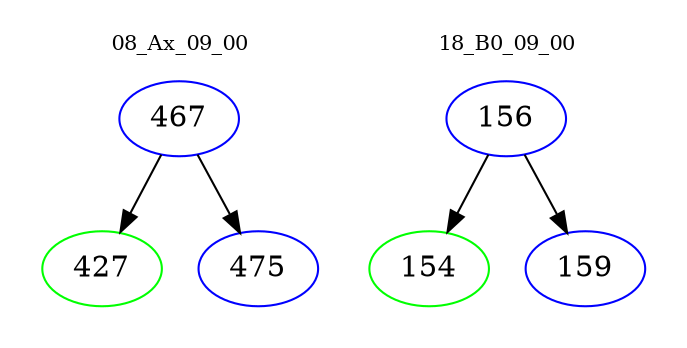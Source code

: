 digraph{
subgraph cluster_0 {
color = white
label = "08_Ax_09_00";
fontsize=10;
T0_467 [label="467", color="blue"]
T0_467 -> T0_427 [color="black"]
T0_427 [label="427", color="green"]
T0_467 -> T0_475 [color="black"]
T0_475 [label="475", color="blue"]
}
subgraph cluster_1 {
color = white
label = "18_B0_09_00";
fontsize=10;
T1_156 [label="156", color="blue"]
T1_156 -> T1_154 [color="black"]
T1_154 [label="154", color="green"]
T1_156 -> T1_159 [color="black"]
T1_159 [label="159", color="blue"]
}
}
